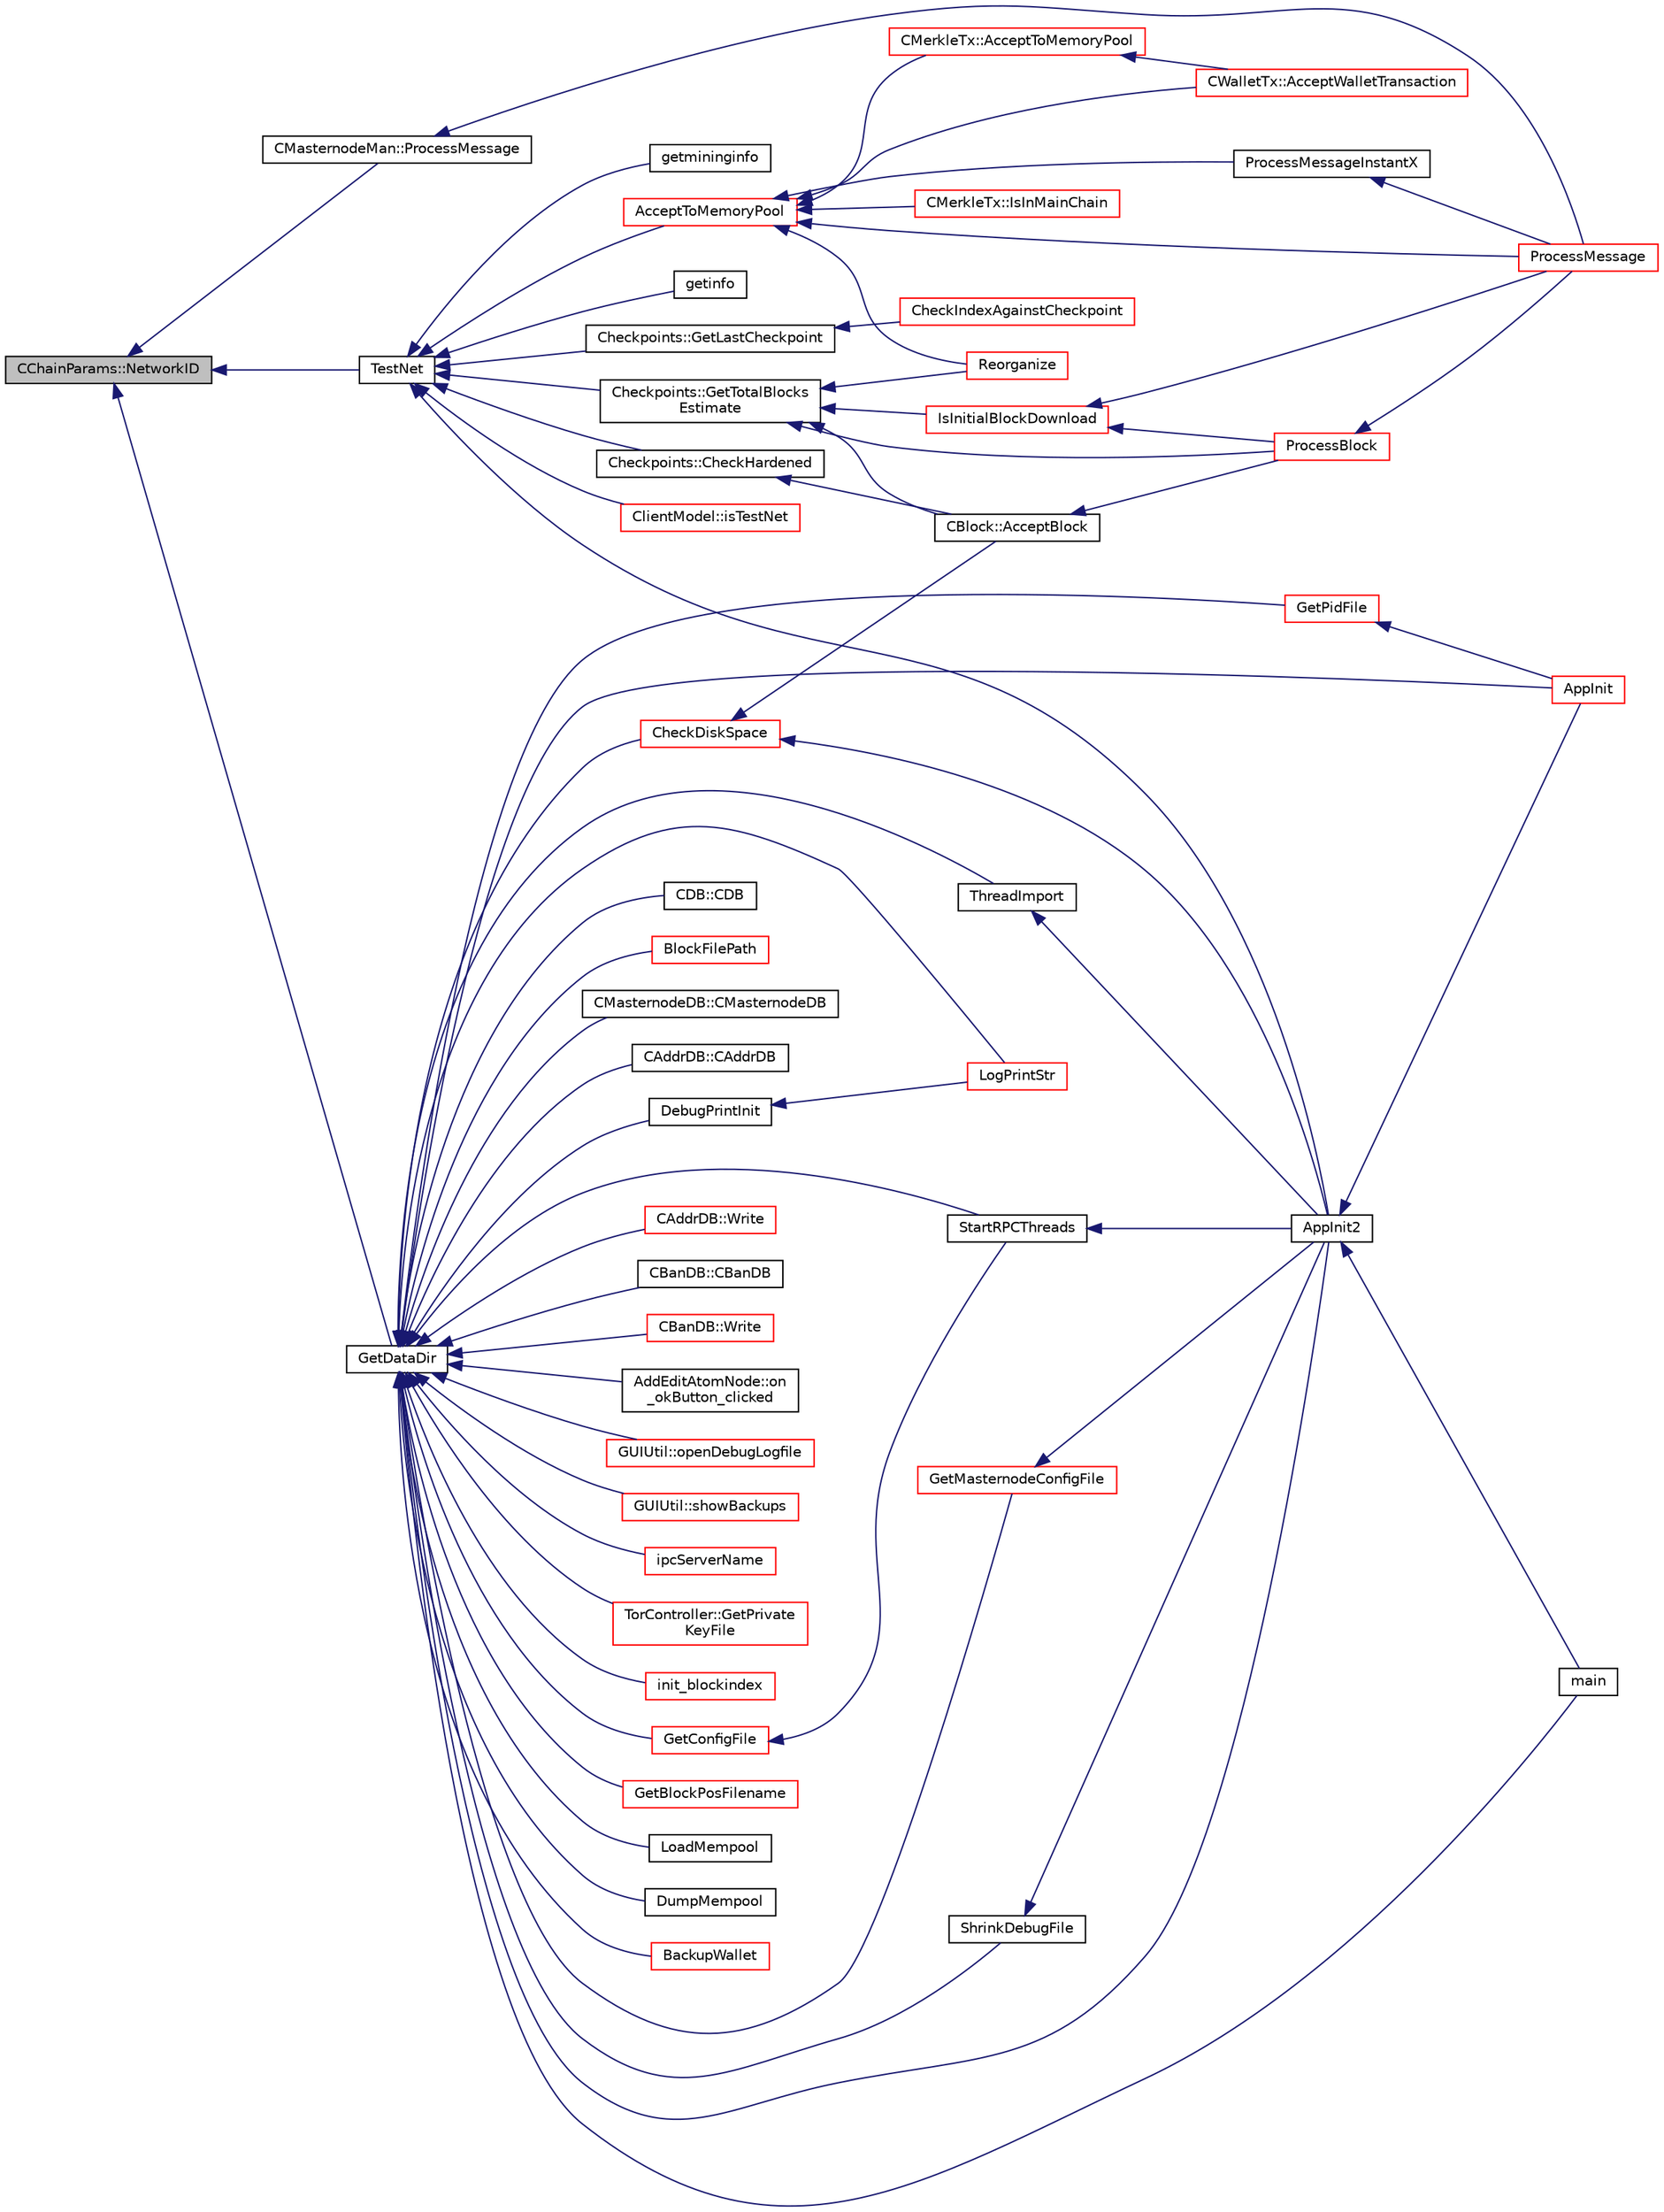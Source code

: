 digraph "CChainParams::NetworkID"
{
  edge [fontname="Helvetica",fontsize="10",labelfontname="Helvetica",labelfontsize="10"];
  node [fontname="Helvetica",fontsize="10",shape=record];
  rankdir="LR";
  Node947 [label="CChainParams::NetworkID",height=0.2,width=0.4,color="black", fillcolor="grey75", style="filled", fontcolor="black"];
  Node947 -> Node948 [dir="back",color="midnightblue",fontsize="10",style="solid",fontname="Helvetica"];
  Node948 [label="TestNet",height=0.2,width=0.4,color="black", fillcolor="white", style="filled",URL="$d7/ddb/chainparams_8h.html#abc8c1af875107f5eac0f327bd3b8363d"];
  Node948 -> Node949 [dir="back",color="midnightblue",fontsize="10",style="solid",fontname="Helvetica"];
  Node949 [label="Checkpoints::CheckHardened",height=0.2,width=0.4,color="black", fillcolor="white", style="filled",URL="$d5/d46/namespace_checkpoints.html#a896b098d769129c8e84c511f838baaa7"];
  Node949 -> Node950 [dir="back",color="midnightblue",fontsize="10",style="solid",fontname="Helvetica"];
  Node950 [label="CBlock::AcceptBlock",height=0.2,width=0.4,color="black", fillcolor="white", style="filled",URL="$d3/d51/class_c_block.html#a3f990a713116bd15c1f221c88b012ccf"];
  Node950 -> Node951 [dir="back",color="midnightblue",fontsize="10",style="solid",fontname="Helvetica"];
  Node951 [label="ProcessBlock",height=0.2,width=0.4,color="red", fillcolor="white", style="filled",URL="$d4/dbf/main_8h.html#a7c8a7be3439bb5e1e40548a332a3cf29"];
  Node951 -> Node958 [dir="back",color="midnightblue",fontsize="10",style="solid",fontname="Helvetica"];
  Node958 [label="ProcessMessage",height=0.2,width=0.4,color="red", fillcolor="white", style="filled",URL="$df/d0a/main_8cpp.html#a8ba92b1a4bce3c835e887a9073d17d8e"];
  Node948 -> Node976 [dir="back",color="midnightblue",fontsize="10",style="solid",fontname="Helvetica"];
  Node976 [label="Checkpoints::GetTotalBlocks\lEstimate",height=0.2,width=0.4,color="black", fillcolor="white", style="filled",URL="$d5/d46/namespace_checkpoints.html#ac4dc0a0ba00009be52fee3eef694c2c0"];
  Node976 -> Node977 [dir="back",color="midnightblue",fontsize="10",style="solid",fontname="Helvetica"];
  Node977 [label="IsInitialBlockDownload",height=0.2,width=0.4,color="red", fillcolor="white", style="filled",URL="$db/d38/validation_8h.html#a5edcd96316574fd4a7f3ae0922a5cfd6",tooltip="Check whether we are doing an initial block download (synchronizing from disk or network) ..."];
  Node977 -> Node951 [dir="back",color="midnightblue",fontsize="10",style="solid",fontname="Helvetica"];
  Node977 -> Node958 [dir="back",color="midnightblue",fontsize="10",style="solid",fontname="Helvetica"];
  Node976 -> Node1012 [dir="back",color="midnightblue",fontsize="10",style="solid",fontname="Helvetica"];
  Node1012 [label="Reorganize",height=0.2,width=0.4,color="red", fillcolor="white", style="filled",URL="$df/d0a/main_8cpp.html#ad8e09920f5a3ce2670c5efa26ef65227"];
  Node976 -> Node950 [dir="back",color="midnightblue",fontsize="10",style="solid",fontname="Helvetica"];
  Node976 -> Node951 [dir="back",color="midnightblue",fontsize="10",style="solid",fontname="Helvetica"];
  Node948 -> Node1123 [dir="back",color="midnightblue",fontsize="10",style="solid",fontname="Helvetica"];
  Node1123 [label="Checkpoints::GetLastCheckpoint",height=0.2,width=0.4,color="black", fillcolor="white", style="filled",URL="$d5/d46/namespace_checkpoints.html#a772b1a560dac76775484b1d4a06e3d77"];
  Node1123 -> Node1124 [dir="back",color="midnightblue",fontsize="10",style="solid",fontname="Helvetica"];
  Node1124 [label="CheckIndexAgainstCheckpoint",height=0.2,width=0.4,color="red", fillcolor="white", style="filled",URL="$dd/d7d/validation_8cpp.html#a854f4f2a8843d4ddd0b0824a003b2546"];
  Node948 -> Node954 [dir="back",color="midnightblue",fontsize="10",style="solid",fontname="Helvetica"];
  Node954 [label="AppInit2",height=0.2,width=0.4,color="black", fillcolor="white", style="filled",URL="$d8/dc0/init_8h.html#a1a4c1bfbf6ba1db77e988b89b9cadfd3",tooltip="Initialize ion. "];
  Node954 -> Node955 [dir="back",color="midnightblue",fontsize="10",style="solid",fontname="Helvetica"];
  Node955 [label="AppInit",height=0.2,width=0.4,color="red", fillcolor="white", style="filled",URL="$d4/d35/iond_8cpp.html#ac59316b767e6984e1285f0531275286b"];
  Node954 -> Node957 [dir="back",color="midnightblue",fontsize="10",style="solid",fontname="Helvetica"];
  Node957 [label="main",height=0.2,width=0.4,color="black", fillcolor="white", style="filled",URL="$d5/d2d/ion_8cpp.html#a0ddf1224851353fc92bfbff6f499fa97"];
  Node948 -> Node983 [dir="back",color="midnightblue",fontsize="10",style="solid",fontname="Helvetica"];
  Node983 [label="AcceptToMemoryPool",height=0.2,width=0.4,color="red", fillcolor="white", style="filled",URL="$d4/dbf/main_8h.html#addea0e425b693b4c1be712c3ead94568",tooltip="(try to) add transaction to memory pool "];
  Node983 -> Node984 [dir="back",color="midnightblue",fontsize="10",style="solid",fontname="Helvetica"];
  Node984 [label="ProcessMessageInstantX",height=0.2,width=0.4,color="black", fillcolor="white", style="filled",URL="$d6/d5f/instantx_8h.html#aa516cb499ead2691d8ab216a499db5d0"];
  Node984 -> Node958 [dir="back",color="midnightblue",fontsize="10",style="solid",fontname="Helvetica"];
  Node983 -> Node985 [dir="back",color="midnightblue",fontsize="10",style="solid",fontname="Helvetica"];
  Node985 [label="CMerkleTx::AcceptToMemoryPool",height=0.2,width=0.4,color="red", fillcolor="white", style="filled",URL="$d1/dff/class_c_merkle_tx.html#a61126e811a53b941b3efdf5a4e83db90"];
  Node985 -> Node986 [dir="back",color="midnightblue",fontsize="10",style="solid",fontname="Helvetica"];
  Node986 [label="CWalletTx::AcceptWalletTransaction",height=0.2,width=0.4,color="red", fillcolor="white", style="filled",URL="$d6/d53/class_c_wallet_tx.html#af6d1a5a731bb69e1d94de84eb6fd15a5"];
  Node983 -> Node986 [dir="back",color="midnightblue",fontsize="10",style="solid",fontname="Helvetica"];
  Node983 -> Node1012 [dir="back",color="midnightblue",fontsize="10",style="solid",fontname="Helvetica"];
  Node983 -> Node958 [dir="back",color="midnightblue",fontsize="10",style="solid",fontname="Helvetica"];
  Node983 -> Node1017 [dir="back",color="midnightblue",fontsize="10",style="solid",fontname="Helvetica"];
  Node1017 [label="CMerkleTx::IsInMainChain",height=0.2,width=0.4,color="red", fillcolor="white", style="filled",URL="$d1/dff/class_c_merkle_tx.html#ad4b3623fabf1924dba2a7694e3418e1e"];
  Node948 -> Node1126 [dir="back",color="midnightblue",fontsize="10",style="solid",fontname="Helvetica"];
  Node1126 [label="ClientModel::isTestNet",height=0.2,width=0.4,color="red", fillcolor="white", style="filled",URL="$df/d25/class_client_model.html#a95f7111c0087b54e282b6cb507fadca2",tooltip="Return true if client connected to testnet. "];
  Node948 -> Node1127 [dir="back",color="midnightblue",fontsize="10",style="solid",fontname="Helvetica"];
  Node1127 [label="getmininginfo",height=0.2,width=0.4,color="black", fillcolor="white", style="filled",URL="$d4/ddd/rpcmining_8cpp.html#a89c187faff7322c7d15134d13570ca1e"];
  Node948 -> Node1128 [dir="back",color="midnightblue",fontsize="10",style="solid",fontname="Helvetica"];
  Node1128 [label="getinfo",height=0.2,width=0.4,color="black", fillcolor="white", style="filled",URL="$db/d48/rpcmisc_8cpp.html#a70335b93783d51e48d276a1e08bd721a"];
  Node947 -> Node1079 [dir="back",color="midnightblue",fontsize="10",style="solid",fontname="Helvetica"];
  Node1079 [label="CMasternodeMan::ProcessMessage",height=0.2,width=0.4,color="black", fillcolor="white", style="filled",URL="$dc/d6b/class_c_masternode_man.html#ae3e5d263cebdcd932eca49caeadce9aa"];
  Node1079 -> Node958 [dir="back",color="midnightblue",fontsize="10",style="solid",fontname="Helvetica"];
  Node947 -> Node1129 [dir="back",color="midnightblue",fontsize="10",style="solid",fontname="Helvetica"];
  Node1129 [label="GetDataDir",height=0.2,width=0.4,color="black", fillcolor="white", style="filled",URL="$d8/d3c/util_8h.html#a0d247b470b387d7cd3f039bd26166007"];
  Node1129 -> Node1130 [dir="back",color="midnightblue",fontsize="10",style="solid",fontname="Helvetica"];
  Node1130 [label="CDB::CDB",height=0.2,width=0.4,color="black", fillcolor="white", style="filled",URL="$d1/d2e/class_c_d_b.html#aa5f2317ab28c6424bfebdaa969aa2b2c"];
  Node1129 -> Node954 [dir="back",color="midnightblue",fontsize="10",style="solid",fontname="Helvetica"];
  Node1129 -> Node955 [dir="back",color="midnightblue",fontsize="10",style="solid",fontname="Helvetica"];
  Node1129 -> Node1131 [dir="back",color="midnightblue",fontsize="10",style="solid",fontname="Helvetica"];
  Node1131 [label="CheckDiskSpace",height=0.2,width=0.4,color="red", fillcolor="white", style="filled",URL="$db/d38/validation_8h.html#a6df609da0bad1550cbb2cdc781ad2904",tooltip="Check whether enough disk space is available for an incoming block. "];
  Node1131 -> Node954 [dir="back",color="midnightblue",fontsize="10",style="solid",fontname="Helvetica"];
  Node1131 -> Node950 [dir="back",color="midnightblue",fontsize="10",style="solid",fontname="Helvetica"];
  Node1129 -> Node1140 [dir="back",color="midnightblue",fontsize="10",style="solid",fontname="Helvetica"];
  Node1140 [label="BlockFilePath",height=0.2,width=0.4,color="red", fillcolor="white", style="filled",URL="$df/d0a/main_8cpp.html#ac8bea30995cabddbc181f7c3b81340f0"];
  Node1129 -> Node953 [dir="back",color="midnightblue",fontsize="10",style="solid",fontname="Helvetica"];
  Node953 [label="ThreadImport",height=0.2,width=0.4,color="black", fillcolor="white", style="filled",URL="$d4/dbf/main_8h.html#a0189c34248cd89bbbe20d4d6045bd7c9"];
  Node953 -> Node954 [dir="back",color="midnightblue",fontsize="10",style="solid",fontname="Helvetica"];
  Node1129 -> Node1182 [dir="back",color="midnightblue",fontsize="10",style="solid",fontname="Helvetica"];
  Node1182 [label="CMasternodeDB::CMasternodeDB",height=0.2,width=0.4,color="black", fillcolor="white", style="filled",URL="$d2/d64/class_c_masternode_d_b.html#a274b5f339c7bd7644788bb9e6fdbc83d"];
  Node1129 -> Node1183 [dir="back",color="midnightblue",fontsize="10",style="solid",fontname="Helvetica"];
  Node1183 [label="CAddrDB::CAddrDB",height=0.2,width=0.4,color="black", fillcolor="white", style="filled",URL="$dc/da8/class_c_addr_d_b.html#af8c039f1904b1892c5a14e484a5b31a7"];
  Node1129 -> Node1184 [dir="back",color="midnightblue",fontsize="10",style="solid",fontname="Helvetica"];
  Node1184 [label="CAddrDB::Write",height=0.2,width=0.4,color="red", fillcolor="white", style="filled",URL="$dc/da8/class_c_addr_d_b.html#aaec90dba59cd69a2f25bc5630a1dde39"];
  Node1129 -> Node1192 [dir="back",color="midnightblue",fontsize="10",style="solid",fontname="Helvetica"];
  Node1192 [label="CBanDB::CBanDB",height=0.2,width=0.4,color="black", fillcolor="white", style="filled",URL="$dd/db6/class_c_ban_d_b.html#aaa72a14ee1c95a75cd5be52ffac0386b"];
  Node1129 -> Node1193 [dir="back",color="midnightblue",fontsize="10",style="solid",fontname="Helvetica"];
  Node1193 [label="CBanDB::Write",height=0.2,width=0.4,color="red", fillcolor="white", style="filled",URL="$dd/db6/class_c_ban_d_b.html#a0550a06c6b5987869f557467fe7f9896"];
  Node1129 -> Node1199 [dir="back",color="midnightblue",fontsize="10",style="solid",fontname="Helvetica"];
  Node1199 [label="AddEditAtomNode::on\l_okButton_clicked",height=0.2,width=0.4,color="black", fillcolor="white", style="filled",URL="$de/d93/class_add_edit_atom_node.html#aa8e3dfd31c09f5610e46dc9961df0d66"];
  Node1129 -> Node1200 [dir="back",color="midnightblue",fontsize="10",style="solid",fontname="Helvetica"];
  Node1200 [label="GUIUtil::openDebugLogfile",height=0.2,width=0.4,color="red", fillcolor="white", style="filled",URL="$d1/d87/namespace_g_u_i_util.html#aad169e3227e7a851db52a08bfb30391c"];
  Node1129 -> Node1202 [dir="back",color="midnightblue",fontsize="10",style="solid",fontname="Helvetica"];
  Node1202 [label="GUIUtil::showBackups",height=0.2,width=0.4,color="red", fillcolor="white", style="filled",URL="$d1/d87/namespace_g_u_i_util.html#a16fd78c7608981cc405561a8d5e8d7e3"];
  Node1129 -> Node957 [dir="back",color="midnightblue",fontsize="10",style="solid",fontname="Helvetica"];
  Node1129 -> Node1204 [dir="back",color="midnightblue",fontsize="10",style="solid",fontname="Helvetica"];
  Node1204 [label="ipcServerName",height=0.2,width=0.4,color="red", fillcolor="white", style="filled",URL="$d5/dec/paymentserver_8cpp.html#a06f7a2d83ad9e570cb6035e69bd89f4b"];
  Node1129 -> Node1207 [dir="back",color="midnightblue",fontsize="10",style="solid",fontname="Helvetica"];
  Node1207 [label="StartRPCThreads",height=0.2,width=0.4,color="black", fillcolor="white", style="filled",URL="$d3/da2/rpcserver_8h.html#af4d692a884c24c4abe2fc3f2b165542d"];
  Node1207 -> Node954 [dir="back",color="midnightblue",fontsize="10",style="solid",fontname="Helvetica"];
  Node1129 -> Node1208 [dir="back",color="midnightblue",fontsize="10",style="solid",fontname="Helvetica"];
  Node1208 [label="TorController::GetPrivate\lKeyFile",height=0.2,width=0.4,color="red", fillcolor="white", style="filled",URL="$da/dd9/class_tor_controller.html#a524481ece961670f745dbbfb4d9d5a33",tooltip="Get name fo file to store private key in. "];
  Node1129 -> Node1217 [dir="back",color="midnightblue",fontsize="10",style="solid",fontname="Helvetica"];
  Node1217 [label="init_blockindex",height=0.2,width=0.4,color="red", fillcolor="white", style="filled",URL="$dc/d9c/txdb-leveldb_8cpp.html#a9a8c309c31bb9f6feadef44982002926"];
  Node1129 -> Node1219 [dir="back",color="midnightblue",fontsize="10",style="solid",fontname="Helvetica"];
  Node1219 [label="DebugPrintInit",height=0.2,width=0.4,color="black", fillcolor="white", style="filled",URL="$df/d2d/util_8cpp.html#a751ff5f21d880737811136b5e0bcea12"];
  Node1219 -> Node1220 [dir="back",color="midnightblue",fontsize="10",style="solid",fontname="Helvetica"];
  Node1220 [label="LogPrintStr",height=0.2,width=0.4,color="red", fillcolor="white", style="filled",URL="$d8/d3c/util_8h.html#afd4c3002b2797c0560adddb6af3ca1da"];
  Node1129 -> Node1220 [dir="back",color="midnightblue",fontsize="10",style="solid",fontname="Helvetica"];
  Node1129 -> Node1458 [dir="back",color="midnightblue",fontsize="10",style="solid",fontname="Helvetica"];
  Node1458 [label="GetConfigFile",height=0.2,width=0.4,color="red", fillcolor="white", style="filled",URL="$d8/d3c/util_8h.html#a7d86fadf98dfaba55f80b9be0ab0f978"];
  Node1458 -> Node1207 [dir="back",color="midnightblue",fontsize="10",style="solid",fontname="Helvetica"];
  Node1129 -> Node1460 [dir="back",color="midnightblue",fontsize="10",style="solid",fontname="Helvetica"];
  Node1460 [label="GetMasternodeConfigFile",height=0.2,width=0.4,color="red", fillcolor="white", style="filled",URL="$d8/d3c/util_8h.html#ae5f844c4e12d08214929430505218e74"];
  Node1460 -> Node954 [dir="back",color="midnightblue",fontsize="10",style="solid",fontname="Helvetica"];
  Node1129 -> Node1463 [dir="back",color="midnightblue",fontsize="10",style="solid",fontname="Helvetica"];
  Node1463 [label="GetPidFile",height=0.2,width=0.4,color="red", fillcolor="white", style="filled",URL="$d8/d3c/util_8h.html#a91d2f3eb3a1bb92ab4eb1bd4b713a99e"];
  Node1463 -> Node955 [dir="back",color="midnightblue",fontsize="10",style="solid",fontname="Helvetica"];
  Node1129 -> Node1464 [dir="back",color="midnightblue",fontsize="10",style="solid",fontname="Helvetica"];
  Node1464 [label="ShrinkDebugFile",height=0.2,width=0.4,color="black", fillcolor="white", style="filled",URL="$d8/d3c/util_8h.html#a37fca7e305fe0caa306b23fdb37f88e2"];
  Node1464 -> Node954 [dir="back",color="midnightblue",fontsize="10",style="solid",fontname="Helvetica"];
  Node1129 -> Node1465 [dir="back",color="midnightblue",fontsize="10",style="solid",fontname="Helvetica"];
  Node1465 [label="GetBlockPosFilename",height=0.2,width=0.4,color="red", fillcolor="white", style="filled",URL="$db/d38/validation_8h.html#a14ff9fb82bd3b6a8d7887f68873cdc4d",tooltip="Translation to a filesystem path. "];
  Node1129 -> Node1104 [dir="back",color="midnightblue",fontsize="10",style="solid",fontname="Helvetica"];
  Node1104 [label="LoadMempool",height=0.2,width=0.4,color="black", fillcolor="white", style="filled",URL="$db/d38/validation_8h.html#adea951730b49ef41e5390df5be8d3f1b",tooltip="Load the mempool from disk. "];
  Node1129 -> Node1472 [dir="back",color="midnightblue",fontsize="10",style="solid",fontname="Helvetica"];
  Node1472 [label="DumpMempool",height=0.2,width=0.4,color="black", fillcolor="white", style="filled",URL="$db/d38/validation_8h.html#a2ffb14100dba0c7910b7e09dcdec7d80",tooltip="Dump the mempool to disk. "];
  Node1129 -> Node1244 [dir="back",color="midnightblue",fontsize="10",style="solid",fontname="Helvetica"];
  Node1244 [label="BackupWallet",height=0.2,width=0.4,color="red", fillcolor="white", style="filled",URL="$dc/d75/walletdb_8cpp.html#a273c3692765c732c5f724cec93e6b62f"];
}
